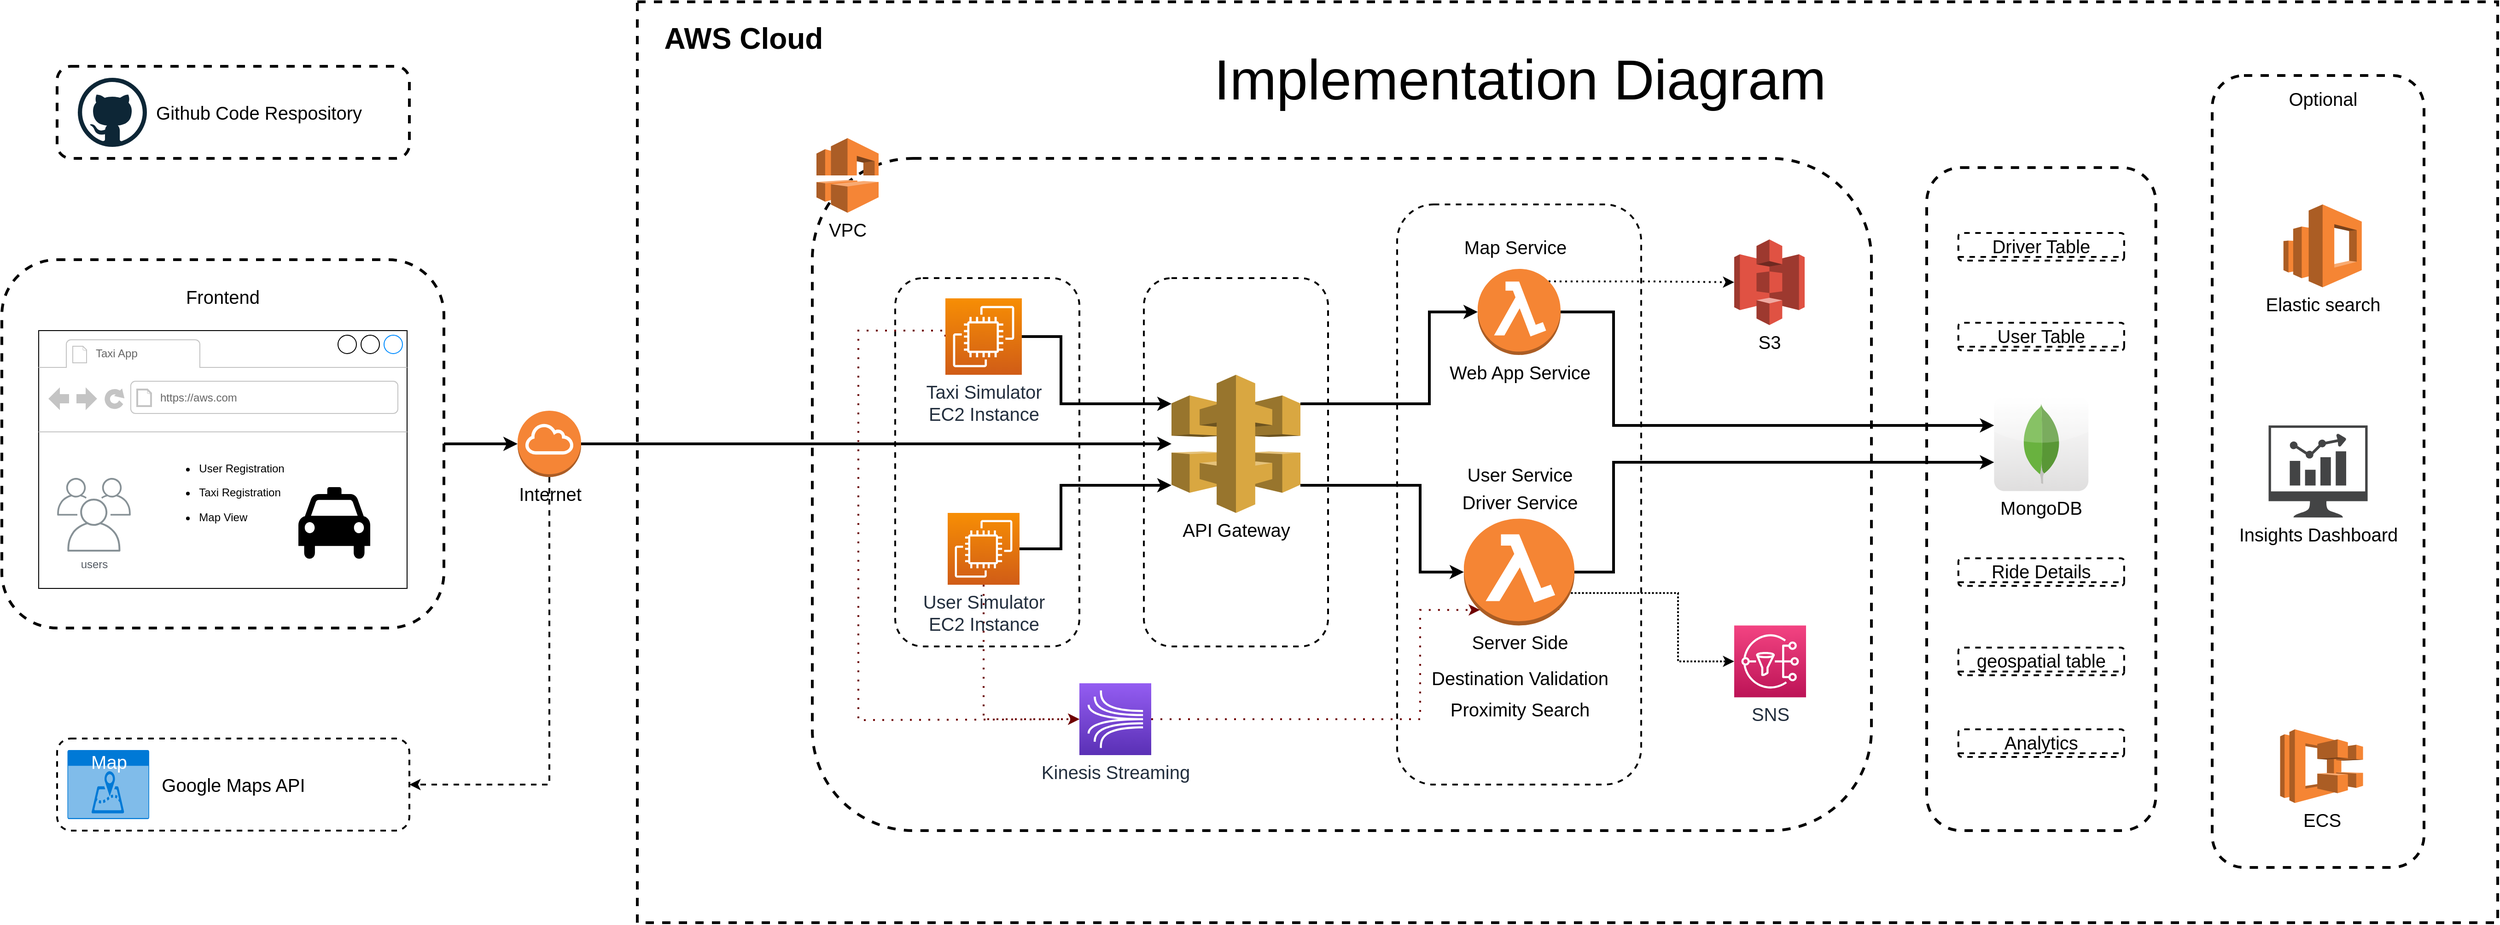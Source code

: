 <mxfile version="14.9.6" type="device"><diagram id="Hd5JqzTMImGzRNqp7jHf" name="Page-1"><mxGraphModel dx="2980" dy="1302" grid="1" gridSize="10" guides="1" tooltips="1" connect="1" arrows="1" fold="1" page="1" pageScale="1" pageWidth="4681" pageHeight="3300" math="0" shadow="0"><root><mxCell id="0"/><mxCell id="1" parent="0"/><mxCell id="UYJP8w4q7nqs6N_vbNgp-49" value="" style="rounded=0;whiteSpace=wrap;html=1;dashed=1;fontSize=20;strokeColor=#000000;strokeWidth=3;fillColor=#ffffff;" parent="1" vertex="1"><mxGeometry x="740" y="160" width="2020" height="1000" as="geometry"/></mxCell><mxCell id="UYJP8w4q7nqs6N_vbNgp-28" value="" style="rounded=1;whiteSpace=wrap;html=1;dashed=1;fontSize=20;strokeWidth=3;" parent="1" vertex="1"><mxGeometry x="930" y="330" width="1150" height="730" as="geometry"/></mxCell><mxCell id="ry8BReEHiPAasKYLRgeb-73" value="" style="rounded=1;whiteSpace=wrap;html=1;dashed=1;fontSize=20;strokeColor=#000000;strokeWidth=2;fillColor=#ffffff;" parent="1" vertex="1"><mxGeometry x="1565" y="380" width="265" height="630" as="geometry"/></mxCell><mxCell id="ry8BReEHiPAasKYLRgeb-71" value="" style="rounded=1;whiteSpace=wrap;html=1;fontSize=20;strokeColor=#000000;strokeWidth=2;fillColor=#ffffff;dashed=1;" parent="1" vertex="1"><mxGeometry x="1020" y="460" width="200" height="400" as="geometry"/></mxCell><mxCell id="ry8BReEHiPAasKYLRgeb-70" value="" style="rounded=1;whiteSpace=wrap;html=1;dashed=1;fontSize=20;strokeColor=#000000;strokeWidth=2;fillColor=#ffffff;" parent="1" vertex="1"><mxGeometry x="1290" y="460" width="200" height="400" as="geometry"/></mxCell><mxCell id="ry8BReEHiPAasKYLRgeb-33" style="edgeStyle=orthogonalEdgeStyle;rounded=0;orthogonalLoop=1;jettySize=auto;html=1;exitX=0.855;exitY=0.855;exitDx=0;exitDy=0;exitPerimeter=0;entryX=0;entryY=0.5;entryDx=0;entryDy=0;entryPerimeter=0;fontSize=20;strokeWidth=2;dashed=1;dashPattern=1 1;" parent="1" source="UYJP8w4q7nqs6N_vbNgp-7" target="UYJP8w4q7nqs6N_vbNgp-60" edge="1"><mxGeometry relative="1" as="geometry"><Array as="points"><mxPoint x="1870" y="802"/><mxPoint x="1870" y="876"/></Array></mxGeometry></mxCell><mxCell id="UYJP8w4q7nqs6N_vbNgp-7" value="&lt;font style=&quot;font-size: 20px;&quot;&gt;Server Side&lt;/font&gt;" style="outlineConnect=0;dashed=0;verticalLabelPosition=bottom;verticalAlign=top;align=center;html=1;shape=mxgraph.aws3.lambda_function;fillColor=#F58534;gradientColor=none;fontSize=20;" parent="1" vertex="1"><mxGeometry x="1637.5" y="721.2" width="120" height="116" as="geometry"/></mxCell><mxCell id="UYJP8w4q7nqs6N_vbNgp-50" style="edgeStyle=orthogonalEdgeStyle;rounded=0;orthogonalLoop=1;jettySize=auto;html=1;exitX=1;exitY=0.5;exitDx=0;exitDy=0;fontSize=12;strokeWidth=3;" parent="1" source="UYJP8w4q7nqs6N_vbNgp-26" target="UYJP8w4q7nqs6N_vbNgp-47" edge="1"><mxGeometry relative="1" as="geometry"/></mxCell><mxCell id="UYJP8w4q7nqs6N_vbNgp-30" value="Driver Service" style="text;html=1;align=center;verticalAlign=middle;resizable=0;points=[];autosize=1;strokeColor=none;fontSize=20;" parent="1" vertex="1"><mxGeometry x="1627.5" y="688" width="140" height="30" as="geometry"/></mxCell><mxCell id="UYJP8w4q7nqs6N_vbNgp-31" value="Map Service" style="text;html=1;align=center;verticalAlign=middle;resizable=0;points=[];autosize=1;strokeColor=none;fontSize=20;" parent="1" vertex="1"><mxGeometry x="1627.5" y="411" width="130" height="30" as="geometry"/></mxCell><mxCell id="UYJP8w4q7nqs6N_vbNgp-32" value="User Service" style="text;html=1;align=center;verticalAlign=middle;resizable=0;points=[];autosize=1;strokeColor=none;fontSize=20;" parent="1" vertex="1"><mxGeometry x="1632.5" y="658" width="130" height="30" as="geometry"/></mxCell><mxCell id="UYJP8w4q7nqs6N_vbNgp-45" style="edgeStyle=orthogonalEdgeStyle;rounded=0;orthogonalLoop=1;jettySize=auto;html=1;fontSize=20;strokeWidth=3;entryX=0;entryY=0.5;entryDx=0;entryDy=0;entryPerimeter=0;exitX=1;exitY=0.8;exitDx=0;exitDy=0;exitPerimeter=0;" parent="1" source="UYJP8w4q7nqs6N_vbNgp-35" target="UYJP8w4q7nqs6N_vbNgp-7" edge="1"><mxGeometry relative="1" as="geometry"><Array as="points"><mxPoint x="1590" y="685"/><mxPoint x="1590" y="779"/></Array><mxPoint x="1735" y="640" as="targetPoint"/></mxGeometry></mxCell><mxCell id="bcoqnhIMcq_wjW8kdsz5-9" style="edgeStyle=orthogonalEdgeStyle;rounded=0;orthogonalLoop=1;jettySize=auto;html=1;exitX=1;exitY=0.21;exitDx=0;exitDy=0;exitPerimeter=0;entryX=0;entryY=0.5;entryDx=0;entryDy=0;entryPerimeter=0;fontSize=20;strokeWidth=3;" parent="1" source="UYJP8w4q7nqs6N_vbNgp-35" target="bcoqnhIMcq_wjW8kdsz5-12" edge="1"><mxGeometry relative="1" as="geometry"><mxPoint x="1790" y="419" as="targetPoint"/><Array as="points"><mxPoint x="1600" y="597"/><mxPoint x="1600" y="497"/></Array></mxGeometry></mxCell><mxCell id="UYJP8w4q7nqs6N_vbNgp-35" value="API Gateway" style="outlineConnect=0;dashed=0;verticalLabelPosition=bottom;verticalAlign=top;align=center;html=1;shape=mxgraph.aws3.api_gateway;fillColor=#D9A741;gradientColor=none;rounded=1;fontSize=20;strokeColor=#000000;strokeWidth=3;" parent="1" vertex="1"><mxGeometry x="1320" y="565" width="140" height="150" as="geometry"/></mxCell><mxCell id="UYJP8w4q7nqs6N_vbNgp-39" value="" style="group;fontSize=20;" parent="1" vertex="1" connectable="0"><mxGeometry x="110" y="230" width="382.5" height="100" as="geometry"/></mxCell><mxCell id="UYJP8w4q7nqs6N_vbNgp-37" value="&amp;nbsp; &amp;nbsp; &amp;nbsp; &amp;nbsp; &amp;nbsp; Github Code Respository" style="rounded=1;whiteSpace=wrap;html=1;dashed=1;fontSize=20;strokeColor=#000000;strokeWidth=3;fillColor=#ffffff;" parent="UYJP8w4q7nqs6N_vbNgp-39" vertex="1"><mxGeometry width="382.5" height="100" as="geometry"/></mxCell><mxCell id="UYJP8w4q7nqs6N_vbNgp-38" value="" style="dashed=0;outlineConnect=0;html=1;align=center;labelPosition=center;verticalLabelPosition=bottom;verticalAlign=top;shape=mxgraph.weblogos.github;rounded=1;fontSize=20;strokeColor=#000000;strokeWidth=3;fillColor=#ffffff;" parent="UYJP8w4q7nqs6N_vbNgp-39" vertex="1"><mxGeometry x="22.5" y="12.5" width="75" height="75" as="geometry"/></mxCell><mxCell id="UYJP8w4q7nqs6N_vbNgp-44" style="edgeStyle=orthogonalEdgeStyle;rounded=0;orthogonalLoop=1;jettySize=auto;html=1;exitX=1;exitY=0.5;exitDx=0;exitDy=0;exitPerimeter=0;entryX=0;entryY=0.8;entryDx=0;entryDy=0;entryPerimeter=0;fontSize=20;strokeWidth=3;" parent="1" source="UYJP8w4q7nqs6N_vbNgp-41" target="UYJP8w4q7nqs6N_vbNgp-35" edge="1"><mxGeometry relative="1" as="geometry"><Array as="points"><mxPoint x="1200" y="754"/><mxPoint x="1200" y="685"/></Array></mxGeometry></mxCell><mxCell id="UYJP8w4q7nqs6N_vbNgp-104" style="edgeStyle=orthogonalEdgeStyle;rounded=0;jumpStyle=arc;orthogonalLoop=1;jettySize=auto;html=1;exitX=0.5;exitY=1;exitDx=0;exitDy=0;exitPerimeter=0;fontSize=20;strokeWidth=2;dashed=1;dashPattern=1 4;entryX=0;entryY=0.5;entryDx=0;entryDy=0;entryPerimeter=0;fillColor=#a20025;strokeColor=#6F0000;" parent="1" source="UYJP8w4q7nqs6N_vbNgp-41" target="UYJP8w4q7nqs6N_vbNgp-102" edge="1"><mxGeometry relative="1" as="geometry"><Array as="points"><mxPoint x="1116" y="939"/></Array><mxPoint x="1116" y="895" as="targetPoint"/></mxGeometry></mxCell><mxCell id="UYJP8w4q7nqs6N_vbNgp-43" style="edgeStyle=orthogonalEdgeStyle;rounded=0;orthogonalLoop=1;jettySize=auto;html=1;exitX=1;exitY=0.5;exitDx=0;exitDy=0;exitPerimeter=0;fontSize=20;strokeWidth=3;entryX=0;entryY=0.21;entryDx=0;entryDy=0;entryPerimeter=0;" parent="1" source="UYJP8w4q7nqs6N_vbNgp-42" target="UYJP8w4q7nqs6N_vbNgp-35" edge="1"><mxGeometry relative="1" as="geometry"><Array as="points"><mxPoint x="1200" y="524"/><mxPoint x="1200" y="597"/></Array></mxGeometry></mxCell><mxCell id="UYJP8w4q7nqs6N_vbNgp-103" style="edgeStyle=orthogonalEdgeStyle;rounded=0;orthogonalLoop=1;jettySize=auto;html=1;exitX=0;exitY=0.5;exitDx=0;exitDy=0;exitPerimeter=0;entryX=0;entryY=0.5;entryDx=0;entryDy=0;entryPerimeter=0;fontSize=20;strokeWidth=2;jumpStyle=arc;dashed=1;dashPattern=1 4;jumpSize=6;fillColor=#a20025;strokeColor=#6F0000;" parent="1" source="UYJP8w4q7nqs6N_vbNgp-42" target="UYJP8w4q7nqs6N_vbNgp-102" edge="1"><mxGeometry relative="1" as="geometry"><Array as="points"><mxPoint x="1075" y="517"/><mxPoint x="980" y="517"/><mxPoint x="980" y="940"/><mxPoint x="1116" y="940"/></Array><mxPoint x="1077" y="934" as="targetPoint"/></mxGeometry></mxCell><mxCell id="UYJP8w4q7nqs6N_vbNgp-42" value="&lt;font style=&quot;font-size: 20px&quot;&gt;Taxi Simulator&lt;br&gt;EC2 Instance&lt;/font&gt;" style="points=[[0,0,0],[0.25,0,0],[0.5,0,0],[0.75,0,0],[1,0,0],[0,1,0],[0.25,1,0],[0.5,1,0],[0.75,1,0],[1,1,0],[0,0.25,0],[0,0.5,0],[0,0.75,0],[1,0.25,0],[1,0.5,0],[1,0.75,0]];outlineConnect=0;fontColor=#232F3E;gradientColor=#F78E04;gradientDirection=north;fillColor=#D05C17;strokeColor=#ffffff;dashed=0;verticalLabelPosition=bottom;verticalAlign=top;align=center;html=1;fontSize=20;fontStyle=0;aspect=fixed;shape=mxgraph.aws4.resourceIcon;resIcon=mxgraph.aws4.ec2;rounded=1;" parent="1" vertex="1"><mxGeometry x="1074.5" y="482" width="83" height="83" as="geometry"/></mxCell><mxCell id="UYJP8w4q7nqs6N_vbNgp-112" style="edgeStyle=orthogonalEdgeStyle;rounded=0;jumpStyle=arc;orthogonalLoop=1;jettySize=auto;html=1;exitX=0.5;exitY=1;exitDx=0;exitDy=0;exitPerimeter=0;fontSize=12;strokeWidth=2;entryX=1;entryY=0.5;entryDx=0;entryDy=0;dashed=1;" parent="1" source="UYJP8w4q7nqs6N_vbNgp-47" target="UYJP8w4q7nqs6N_vbNgp-113" edge="1"><mxGeometry relative="1" as="geometry"><mxPoint x="644" y="1030" as="targetPoint"/></mxGeometry></mxCell><mxCell id="UYJP8w4q7nqs6N_vbNgp-47" value="Internet" style="outlineConnect=0;dashed=0;verticalLabelPosition=bottom;verticalAlign=top;align=center;html=1;shape=mxgraph.aws3.internet_gateway;fillColor=#F58536;gradientColor=none;rounded=1;fontSize=20;strokeColor=#000000;strokeWidth=3;" parent="1" vertex="1"><mxGeometry x="610" y="604" width="69" height="72" as="geometry"/></mxCell><mxCell id="UYJP8w4q7nqs6N_vbNgp-48" value="VPC" style="outlineConnect=0;dashed=0;verticalLabelPosition=bottom;verticalAlign=top;align=center;html=1;shape=mxgraph.aws3.vpc;fillColor=#F58536;gradientColor=none;rounded=1;fontSize=20;strokeColor=#000000;strokeWidth=3;" parent="1" vertex="1"><mxGeometry x="934.5" y="308" width="67.5" height="81" as="geometry"/></mxCell><mxCell id="UYJP8w4q7nqs6N_vbNgp-59" value="AWS Cloud" style="text;html=1;align=center;verticalAlign=middle;resizable=0;points=[];autosize=1;strokeColor=none;fontSize=32;fontStyle=1" parent="1" vertex="1"><mxGeometry x="760" y="180" width="190" height="40" as="geometry"/></mxCell><mxCell id="UYJP8w4q7nqs6N_vbNgp-60" value="SNS" style="points=[[0,0,0],[0.25,0,0],[0.5,0,0],[0.75,0,0],[1,0,0],[0,1,0],[0.25,1,0],[0.5,1,0],[0.75,1,0],[1,1,0],[0,0.25,0],[0,0.5,0],[0,0.75,0],[1,0.25,0],[1,0.5,0],[1,0.75,0]];outlineConnect=0;fontColor=#232F3E;gradientColor=#F34482;gradientDirection=north;fillColor=#BC1356;strokeColor=#ffffff;dashed=0;verticalLabelPosition=bottom;verticalAlign=top;align=center;html=1;fontSize=20;fontStyle=0;aspect=fixed;shape=mxgraph.aws4.resourceIcon;resIcon=mxgraph.aws4.sns;rounded=1;" parent="1" vertex="1"><mxGeometry x="1931" y="837.2" width="78" height="78" as="geometry"/></mxCell><mxCell id="UYJP8w4q7nqs6N_vbNgp-100" value="" style="group;fontSize=12;" parent="1" vertex="1" connectable="0"><mxGeometry x="50" y="440" width="480" height="400" as="geometry"/></mxCell><mxCell id="UYJP8w4q7nqs6N_vbNgp-26" value="" style="rounded=1;whiteSpace=wrap;html=1;dashed=1;strokeWidth=3;fontSize=12;" parent="UYJP8w4q7nqs6N_vbNgp-100" vertex="1"><mxGeometry width="480" height="400" as="geometry"/></mxCell><mxCell id="UYJP8w4q7nqs6N_vbNgp-20" value="&lt;div style=&quot;text-align: justify; font-size: 12px;&quot;&gt;&lt;br style=&quot;font-size: 12px;&quot;&gt;&lt;br style=&quot;font-size: 12px;&quot;&gt;&lt;br style=&quot;font-size: 12px;&quot;&gt;&lt;div style=&quot;font-size: 12px;&quot;&gt;&lt;span style=&quot;font-size: 12px;&quot;&gt;&lt;br style=&quot;font-size: 12px;&quot;&gt;&lt;/span&gt;&lt;/div&gt;&lt;span style=&quot;font-size: 12px;&quot;&gt;&lt;br style=&quot;font-size: 12px;&quot;&gt;&lt;/span&gt;&lt;ul style=&quot;font-size: 12px;&quot;&gt;&lt;li style=&quot;font-size: 12px;&quot;&gt;&lt;span style=&quot;font-size: 12px;&quot;&gt;User Registration&lt;/span&gt;&lt;br style=&quot;font-size: 12px;&quot;&gt;&lt;/li&gt;&lt;/ul&gt;&lt;ul style=&quot;font-size: 12px;&quot;&gt;&lt;li style=&quot;font-size: 12px;&quot;&gt;Taxi Registration&lt;/li&gt;&lt;/ul&gt;&lt;ul style=&quot;font-size: 12px;&quot;&gt;&lt;li style=&quot;font-size: 12px;&quot;&gt;Map View&lt;/li&gt;&lt;/ul&gt;&lt;/div&gt;" style="strokeWidth=1;shadow=0;dashed=0;align=center;html=1;shape=mxgraph.mockup.containers.browserWindow;rSize=0;strokeColor2=#008cff;strokeColor3=#c4c4c4;mainText=,;recursiveResize=0;fontSize=12;" parent="UYJP8w4q7nqs6N_vbNgp-100" vertex="1"><mxGeometry x="40" y="77" width="400" height="280" as="geometry"/></mxCell><mxCell id="UYJP8w4q7nqs6N_vbNgp-21" value="&lt;font style=&quot;font-size: 12px;&quot;&gt;Taxi App&lt;/font&gt;" style="strokeWidth=1;shadow=0;dashed=0;align=center;html=1;shape=mxgraph.mockup.containers.anchor;fontSize=12;fontColor=#666666;align=left;" parent="UYJP8w4q7nqs6N_vbNgp-20" vertex="1"><mxGeometry x="60" y="12" width="110" height="26" as="geometry"/></mxCell><mxCell id="UYJP8w4q7nqs6N_vbNgp-22" value="&lt;font style=&quot;font-size: 12px;&quot;&gt;https://aws.com&lt;/font&gt;" style="strokeWidth=1;shadow=0;dashed=0;align=center;html=1;shape=mxgraph.mockup.containers.anchor;rSize=0;fontSize=12;fontColor=#666666;align=left;" parent="UYJP8w4q7nqs6N_vbNgp-20" vertex="1"><mxGeometry x="130" y="60" width="250" height="26" as="geometry"/></mxCell><mxCell id="UYJP8w4q7nqs6N_vbNgp-110" value="users" style="outlineConnect=0;gradientColor=none;fontColor=#545B64;strokeColor=none;fillColor=#879196;dashed=0;verticalLabelPosition=bottom;verticalAlign=top;align=center;html=1;fontSize=12;fontStyle=0;aspect=fixed;shape=mxgraph.aws4.illustration_users;pointerEvents=1;rounded=1;" parent="UYJP8w4q7nqs6N_vbNgp-20" vertex="1"><mxGeometry x="20" y="160" width="80" height="80" as="geometry"/></mxCell><mxCell id="UYJP8w4q7nqs6N_vbNgp-111" value="" style="shape=mxgraph.signs.transportation.taxi;html=1;pointerEvents=1;fillColor=#000000;strokeColor=none;verticalLabelPosition=bottom;verticalAlign=top;align=center;rounded=1;dashed=1;fontSize=12;" parent="UYJP8w4q7nqs6N_vbNgp-20" vertex="1"><mxGeometry x="282" y="170" width="78" height="80" as="geometry"/></mxCell><mxCell id="UYJP8w4q7nqs6N_vbNgp-27" value="Frontend" style="text;html=1;strokeColor=none;fillColor=none;align=center;verticalAlign=middle;whiteSpace=wrap;rounded=0;dashed=1;fontSize=20;" parent="UYJP8w4q7nqs6N_vbNgp-100" vertex="1"><mxGeometry x="210" y="30" width="60" height="20" as="geometry"/></mxCell><mxCell id="UYJP8w4q7nqs6N_vbNgp-105" style="edgeStyle=orthogonalEdgeStyle;rounded=0;jumpStyle=arc;orthogonalLoop=1;jettySize=auto;html=1;entryX=0.145;entryY=0.855;entryDx=0;entryDy=0;entryPerimeter=0;dashed=1;dashPattern=1 4;fontSize=20;strokeWidth=2;exitX=1;exitY=0.5;exitDx=0;exitDy=0;exitPerimeter=0;fillColor=#a20025;strokeColor=#6F0000;" parent="1" source="UYJP8w4q7nqs6N_vbNgp-102" target="UYJP8w4q7nqs6N_vbNgp-7" edge="1"><mxGeometry relative="1" as="geometry"><Array as="points"><mxPoint x="1590" y="939"/><mxPoint x="1590" y="820"/></Array></mxGeometry></mxCell><mxCell id="UYJP8w4q7nqs6N_vbNgp-102" value="Kinesis Streaming" style="points=[[0,0,0],[0.25,0,0],[0.5,0,0],[0.75,0,0],[1,0,0],[0,1,0],[0.25,1,0],[0.5,1,0],[0.75,1,0],[1,1,0],[0,0.25,0],[0,0.5,0],[0,0.75,0],[1,0.25,0],[1,0.5,0],[1,0.75,0]];outlineConnect=0;fontColor=#232F3E;gradientColor=#945DF2;gradientDirection=north;fillColor=#5A30B5;strokeColor=#ffffff;dashed=0;verticalLabelPosition=bottom;verticalAlign=top;align=center;html=1;fontSize=20;fontStyle=0;aspect=fixed;shape=mxgraph.aws4.resourceIcon;resIcon=mxgraph.aws4.kinesis;rounded=1;" parent="1" vertex="1"><mxGeometry x="1220" y="900" width="78" height="78" as="geometry"/></mxCell><mxCell id="UYJP8w4q7nqs6N_vbNgp-115" value="Implementation Diagram" style="text;html=1;align=center;verticalAlign=middle;resizable=0;points=[];autosize=1;strokeColor=none;fontSize=61;" parent="1" vertex="1"><mxGeometry x="1357.5" y="205" width="680" height="80" as="geometry"/></mxCell><mxCell id="bcoqnhIMcq_wjW8kdsz5-6" value="S3" style="outlineConnect=0;dashed=0;verticalLabelPosition=bottom;verticalAlign=top;align=center;html=1;shape=mxgraph.aws3.s3;fillColor=#E05243;gradientColor=none;fontSize=20;" parent="1" vertex="1"><mxGeometry x="1931" y="418" width="76.5" height="93" as="geometry"/></mxCell><mxCell id="ry8BReEHiPAasKYLRgeb-92" style="edgeStyle=orthogonalEdgeStyle;rounded=0;orthogonalLoop=1;jettySize=auto;html=1;exitX=0.855;exitY=0.145;exitDx=0;exitDy=0;exitPerimeter=0;dashed=1;dashPattern=1 2;fontSize=20;strokeWidth=2;" parent="1" source="bcoqnhIMcq_wjW8kdsz5-12" target="bcoqnhIMcq_wjW8kdsz5-6" edge="1"><mxGeometry relative="1" as="geometry"/></mxCell><mxCell id="bcoqnhIMcq_wjW8kdsz5-12" value="&lt;font style=&quot;font-size: 20px&quot;&gt;Web App Service&lt;/font&gt;" style="outlineConnect=0;dashed=0;verticalLabelPosition=bottom;verticalAlign=top;align=center;html=1;shape=mxgraph.aws3.lambda_function;fillColor=#F58534;gradientColor=none;fontSize=20;" parent="1" vertex="1"><mxGeometry x="1652.5" y="450" width="90" height="93.5" as="geometry"/></mxCell><mxCell id="UYJP8w4q7nqs6N_vbNgp-41" value="&lt;font style=&quot;font-size: 20px&quot;&gt;User Simulator&lt;br&gt;EC2 Instance&lt;/font&gt;" style="points=[[0,0,0],[0.25,0,0],[0.5,0,0],[0.75,0,0],[1,0,0],[0,1,0],[0.25,1,0],[0.5,1,0],[0.75,1,0],[1,1,0],[0,0.25,0],[0,0.5,0],[0,0.75,0],[1,0.25,0],[1,0.5,0],[1,0.75,0]];outlineConnect=0;fontColor=#232F3E;gradientColor=#F78E04;gradientDirection=north;fillColor=#D05C17;strokeColor=#ffffff;dashed=0;verticalLabelPosition=bottom;verticalAlign=top;align=center;html=1;fontSize=20;fontStyle=0;aspect=fixed;shape=mxgraph.aws4.resourceIcon;resIcon=mxgraph.aws4.ec2;rounded=1;" parent="1" vertex="1"><mxGeometry x="1077" y="715" width="78" height="78" as="geometry"/></mxCell><mxCell id="bcoqnhIMcq_wjW8kdsz5-15" value="Destination Validation" style="text;html=1;align=center;verticalAlign=middle;resizable=0;points=[];autosize=1;strokeColor=none;fontSize=20;" parent="1" vertex="1"><mxGeometry x="1592.5" y="879" width="210" height="30" as="geometry"/></mxCell><mxCell id="bcoqnhIMcq_wjW8kdsz5-16" value="Proximity Search" style="text;html=1;align=center;verticalAlign=middle;resizable=0;points=[];autosize=1;strokeColor=none;fontSize=20;" parent="1" vertex="1"><mxGeometry x="1612.5" y="913" width="170" height="30" as="geometry"/></mxCell><mxCell id="UYJP8w4q7nqs6N_vbNgp-58" value="" style="rounded=1;whiteSpace=wrap;html=1;dashed=1;fontSize=20;strokeColor=#000000;strokeWidth=3;fillColor=#ffffff;" parent="1" vertex="1"><mxGeometry x="2450" y="240" width="230" height="860" as="geometry"/></mxCell><mxCell id="UYJP8w4q7nqs6N_vbNgp-57" value="Insights Dashboard" style="pointerEvents=1;shadow=0;dashed=0;html=1;strokeColor=none;fillColor=#434445;aspect=fixed;labelPosition=center;verticalLabelPosition=bottom;verticalAlign=top;align=center;outlineConnect=0;shape=mxgraph.vvd.nsx_dashboard;rounded=1;fontSize=20;" parent="1" vertex="1"><mxGeometry x="2511.24" y="620" width="107.53" height="100" as="geometry"/></mxCell><mxCell id="bcoqnhIMcq_wjW8kdsz5-19" value="ECS" style="outlineConnect=0;dashed=0;verticalLabelPosition=bottom;verticalAlign=top;align=center;html=1;shape=mxgraph.aws3.ecs;fillColor=#F58534;gradientColor=none;fontSize=20;" parent="1" vertex="1"><mxGeometry x="2523.78" y="950" width="90" height="80" as="geometry"/></mxCell><mxCell id="ry8BReEHiPAasKYLRgeb-32" style="edgeStyle=orthogonalEdgeStyle;rounded=0;orthogonalLoop=1;jettySize=auto;html=1;fontSize=20;strokeWidth=3;exitX=1;exitY=0.5;exitDx=0;exitDy=0;exitPerimeter=0;" parent="1" source="UYJP8w4q7nqs6N_vbNgp-47" target="UYJP8w4q7nqs6N_vbNgp-35" edge="1"><mxGeometry relative="1" as="geometry"><mxPoint x="873.25" y="640" as="sourcePoint"/></mxGeometry></mxCell><mxCell id="ry8BReEHiPAasKYLRgeb-6" value="" style="rounded=1;whiteSpace=wrap;html=1;dashed=1;fontSize=20;strokeWidth=3;" parent="1" vertex="1"><mxGeometry x="2140" y="340" width="248.8" height="720" as="geometry"/></mxCell><mxCell id="UYJP8w4q7nqs6N_vbNgp-61" value="Driver Table" style="swimlane;fontStyle=0;childLayout=stackLayout;horizontal=1;startSize=26;fillColor=none;horizontalStack=0;resizeParent=1;resizeParentMax=0;resizeLast=0;collapsible=1;marginBottom=0;rounded=1;dashed=1;fontSize=20;strokeColor=#000000;strokeWidth=2;" parent="1" vertex="1" collapsed="1"><mxGeometry x="2174.4" y="411" width="180" height="30" as="geometry"><mxRectangle x="2174.4" y="411" width="200" height="286" as="alternateBounds"/></mxGeometry></mxCell><mxCell id="UYJP8w4q7nqs6N_vbNgp-62" value="Taxi ID" style="text;strokeColor=none;fillColor=none;align=left;verticalAlign=top;spacingLeft=4;spacingRight=4;overflow=hidden;rotatable=0;points=[[0,0.5],[1,0.5]];portConstraint=eastwest;" parent="UYJP8w4q7nqs6N_vbNgp-61" vertex="1"><mxGeometry y="26" width="180" height="26" as="geometry"/></mxCell><mxCell id="UYJP8w4q7nqs6N_vbNgp-67" value="First Name" style="text;strokeColor=none;fillColor=none;align=left;verticalAlign=top;spacingLeft=4;spacingRight=4;overflow=hidden;rotatable=0;points=[[0,0.5],[1,0.5]];portConstraint=eastwest;" parent="UYJP8w4q7nqs6N_vbNgp-61" vertex="1"><mxGeometry y="52" width="180" height="26" as="geometry"/></mxCell><mxCell id="UYJP8w4q7nqs6N_vbNgp-68" value="Last Name" style="text;strokeColor=none;fillColor=none;align=left;verticalAlign=top;spacingLeft=4;spacingRight=4;overflow=hidden;rotatable=0;points=[[0,0.5],[1,0.5]];portConstraint=eastwest;" parent="UYJP8w4q7nqs6N_vbNgp-61" vertex="1"><mxGeometry y="78" width="180" height="26" as="geometry"/></mxCell><mxCell id="UYJP8w4q7nqs6N_vbNgp-73" value="Password" style="text;strokeColor=none;fillColor=none;align=left;verticalAlign=top;spacingLeft=4;spacingRight=4;overflow=hidden;rotatable=0;points=[[0,0.5],[1,0.5]];portConstraint=eastwest;" parent="UYJP8w4q7nqs6N_vbNgp-61" vertex="1"><mxGeometry y="104" width="180" height="26" as="geometry"/></mxCell><mxCell id="UYJP8w4q7nqs6N_vbNgp-71" value="Driver License No" style="text;strokeColor=none;fillColor=none;align=left;verticalAlign=top;spacingLeft=4;spacingRight=4;overflow=hidden;rotatable=0;points=[[0,0.5],[1,0.5]];portConstraint=eastwest;" parent="UYJP8w4q7nqs6N_vbNgp-61" vertex="1"><mxGeometry y="130" width="180" height="26" as="geometry"/></mxCell><mxCell id="UYJP8w4q7nqs6N_vbNgp-70" value="Car License No" style="text;strokeColor=none;fillColor=none;align=left;verticalAlign=top;spacingLeft=4;spacingRight=4;overflow=hidden;rotatable=0;points=[[0,0.5],[1,0.5]];portConstraint=eastwest;" parent="UYJP8w4q7nqs6N_vbNgp-61" vertex="1"><mxGeometry y="156" width="180" height="26" as="geometry"/></mxCell><mxCell id="UYJP8w4q7nqs6N_vbNgp-72" value="Car Type" style="text;strokeColor=none;fillColor=none;align=left;verticalAlign=top;spacingLeft=4;spacingRight=4;overflow=hidden;rotatable=0;points=[[0,0.5],[1,0.5]];portConstraint=eastwest;" parent="UYJP8w4q7nqs6N_vbNgp-61" vertex="1"><mxGeometry y="182" width="180" height="26" as="geometry"/></mxCell><mxCell id="UYJP8w4q7nqs6N_vbNgp-69" value="Base Location" style="text;strokeColor=none;fillColor=none;align=left;verticalAlign=top;spacingLeft=4;spacingRight=4;overflow=hidden;rotatable=0;points=[[0,0.5],[1,0.5]];portConstraint=eastwest;" parent="UYJP8w4q7nqs6N_vbNgp-61" vertex="1"><mxGeometry y="208" width="180" height="26" as="geometry"/></mxCell><mxCell id="UYJP8w4q7nqs6N_vbNgp-74" value="Shift Time" style="text;strokeColor=none;fillColor=none;align=left;verticalAlign=top;spacingLeft=4;spacingRight=4;overflow=hidden;rotatable=0;points=[[0,0.5],[1,0.5]];portConstraint=eastwest;" parent="UYJP8w4q7nqs6N_vbNgp-61" vertex="1"><mxGeometry y="234" width="180" height="26" as="geometry"/></mxCell><mxCell id="UYJP8w4q7nqs6N_vbNgp-75" value="Status" style="text;strokeColor=none;fillColor=none;align=left;verticalAlign=top;spacingLeft=4;spacingRight=4;overflow=hidden;rotatable=0;points=[[0,0.5],[1,0.5]];portConstraint=eastwest;" parent="UYJP8w4q7nqs6N_vbNgp-61" vertex="1"><mxGeometry y="260" width="180" height="26" as="geometry"/></mxCell><mxCell id="UYJP8w4q7nqs6N_vbNgp-76" value="User Table" style="swimlane;fontStyle=0;childLayout=stackLayout;horizontal=1;startSize=26;fillColor=none;horizontalStack=0;resizeParent=1;resizeParentMax=0;resizeLast=0;collapsible=1;marginBottom=0;rounded=1;dashed=1;fontSize=20;strokeColor=#000000;strokeWidth=2;" parent="1" vertex="1" collapsed="1"><mxGeometry x="2174.4" y="508.5" width="180" height="30" as="geometry"><mxRectangle x="2240" y="1350" width="160" height="208" as="alternateBounds"/></mxGeometry></mxCell><mxCell id="UYJP8w4q7nqs6N_vbNgp-77" value="User ID" style="text;strokeColor=none;fillColor=none;align=left;verticalAlign=top;spacingLeft=4;spacingRight=4;overflow=hidden;rotatable=0;points=[[0,0.5],[1,0.5]];portConstraint=eastwest;" parent="UYJP8w4q7nqs6N_vbNgp-76" vertex="1"><mxGeometry y="26" width="180" height="26" as="geometry"/></mxCell><mxCell id="UYJP8w4q7nqs6N_vbNgp-78" value="First Name" style="text;strokeColor=none;fillColor=none;align=left;verticalAlign=top;spacingLeft=4;spacingRight=4;overflow=hidden;rotatable=0;points=[[0,0.5],[1,0.5]];portConstraint=eastwest;" parent="UYJP8w4q7nqs6N_vbNgp-76" vertex="1"><mxGeometry y="52" width="180" height="26" as="geometry"/></mxCell><mxCell id="UYJP8w4q7nqs6N_vbNgp-79" value="Last Name" style="text;strokeColor=none;fillColor=none;align=left;verticalAlign=top;spacingLeft=4;spacingRight=4;overflow=hidden;rotatable=0;points=[[0,0.5],[1,0.5]];portConstraint=eastwest;" parent="UYJP8w4q7nqs6N_vbNgp-76" vertex="1"><mxGeometry y="78" width="180" height="26" as="geometry"/></mxCell><mxCell id="UYJP8w4q7nqs6N_vbNgp-80" value="Password" style="text;strokeColor=none;fillColor=none;align=left;verticalAlign=top;spacingLeft=4;spacingRight=4;overflow=hidden;rotatable=0;points=[[0,0.5],[1,0.5]];portConstraint=eastwest;" parent="UYJP8w4q7nqs6N_vbNgp-76" vertex="1"><mxGeometry y="104" width="180" height="26" as="geometry"/></mxCell><mxCell id="UYJP8w4q7nqs6N_vbNgp-81" value="Current Location" style="text;strokeColor=none;fillColor=none;align=left;verticalAlign=top;spacingLeft=4;spacingRight=4;overflow=hidden;rotatable=0;points=[[0,0.5],[1,0.5]];portConstraint=eastwest;" parent="UYJP8w4q7nqs6N_vbNgp-76" vertex="1"><mxGeometry y="130" width="180" height="26" as="geometry"/></mxCell><mxCell id="UYJP8w4q7nqs6N_vbNgp-82" value="Car License No" style="text;strokeColor=none;fillColor=none;align=left;verticalAlign=top;spacingLeft=4;spacingRight=4;overflow=hidden;rotatable=0;points=[[0,0.5],[1,0.5]];portConstraint=eastwest;" parent="UYJP8w4q7nqs6N_vbNgp-76" vertex="1"><mxGeometry y="156" width="180" height="26" as="geometry"/></mxCell><mxCell id="UYJP8w4q7nqs6N_vbNgp-86" value="Status" style="text;strokeColor=none;fillColor=none;align=left;verticalAlign=top;spacingLeft=4;spacingRight=4;overflow=hidden;rotatable=0;points=[[0,0.5],[1,0.5]];portConstraint=eastwest;" parent="UYJP8w4q7nqs6N_vbNgp-76" vertex="1"><mxGeometry y="182" width="180" height="26" as="geometry"/></mxCell><mxCell id="UYJP8w4q7nqs6N_vbNgp-87" value="Ride Details" style="swimlane;fontStyle=0;childLayout=stackLayout;horizontal=1;startSize=26;fillColor=none;horizontalStack=0;resizeParent=1;resizeParentMax=0;resizeLast=0;collapsible=1;marginBottom=0;rounded=1;dashed=1;fontSize=20;strokeColor=#000000;strokeWidth=2;" parent="1" vertex="1" collapsed="1"><mxGeometry x="2174.4" y="764.2" width="180" height="30" as="geometry"><mxRectangle x="3600" y="800" width="200" height="260" as="alternateBounds"/></mxGeometry></mxCell><mxCell id="UYJP8w4q7nqs6N_vbNgp-88" value="Booking ID" style="text;strokeColor=none;fillColor=none;align=left;verticalAlign=top;spacingLeft=4;spacingRight=4;overflow=hidden;rotatable=0;points=[[0,0.5],[1,0.5]];portConstraint=eastwest;" parent="UYJP8w4q7nqs6N_vbNgp-87" vertex="1"><mxGeometry y="26" width="180" height="26" as="geometry"/></mxCell><mxCell id="UYJP8w4q7nqs6N_vbNgp-89" value="Driver ID" style="text;strokeColor=none;fillColor=none;align=left;verticalAlign=top;spacingLeft=4;spacingRight=4;overflow=hidden;rotatable=0;points=[[0,0.5],[1,0.5]];portConstraint=eastwest;" parent="UYJP8w4q7nqs6N_vbNgp-87" vertex="1"><mxGeometry y="52" width="180" height="26" as="geometry"/></mxCell><mxCell id="UYJP8w4q7nqs6N_vbNgp-90" value="Passenger ID" style="text;strokeColor=none;fillColor=none;align=left;verticalAlign=top;spacingLeft=4;spacingRight=4;overflow=hidden;rotatable=0;points=[[0,0.5],[1,0.5]];portConstraint=eastwest;" parent="UYJP8w4q7nqs6N_vbNgp-87" vertex="1"><mxGeometry y="78" width="180" height="26" as="geometry"/></mxCell><mxCell id="UYJP8w4q7nqs6N_vbNgp-91" value="Booking Time" style="text;strokeColor=none;fillColor=none;align=left;verticalAlign=top;spacingLeft=4;spacingRight=4;overflow=hidden;rotatable=0;points=[[0,0.5],[1,0.5]];portConstraint=eastwest;" parent="UYJP8w4q7nqs6N_vbNgp-87" vertex="1"><mxGeometry y="104" width="180" height="26" as="geometry"/></mxCell><mxCell id="UYJP8w4q7nqs6N_vbNgp-92" value="Source Location" style="text;strokeColor=none;fillColor=none;align=left;verticalAlign=top;spacingLeft=4;spacingRight=4;overflow=hidden;rotatable=0;points=[[0,0.5],[1,0.5]];portConstraint=eastwest;" parent="UYJP8w4q7nqs6N_vbNgp-87" vertex="1"><mxGeometry y="130" width="180" height="26" as="geometry"/></mxCell><mxCell id="UYJP8w4q7nqs6N_vbNgp-93" value="Destination Location" style="text;strokeColor=none;fillColor=none;align=left;verticalAlign=top;spacingLeft=4;spacingRight=4;overflow=hidden;rotatable=0;points=[[0,0.5],[1,0.5]];portConstraint=eastwest;" parent="UYJP8w4q7nqs6N_vbNgp-87" vertex="1"><mxGeometry y="156" width="180" height="26" as="geometry"/></mxCell><mxCell id="UYJP8w4q7nqs6N_vbNgp-94" value="Taxi Type" style="text;strokeColor=none;fillColor=none;align=left;verticalAlign=top;spacingLeft=4;spacingRight=4;overflow=hidden;rotatable=0;points=[[0,0.5],[1,0.5]];portConstraint=eastwest;" parent="UYJP8w4q7nqs6N_vbNgp-87" vertex="1"><mxGeometry y="182" width="180" height="26" as="geometry"/></mxCell><mxCell id="UYJP8w4q7nqs6N_vbNgp-95" value="Ride Start Time" style="text;strokeColor=none;fillColor=none;align=left;verticalAlign=top;spacingLeft=4;spacingRight=4;overflow=hidden;rotatable=0;points=[[0,0.5],[1,0.5]];portConstraint=eastwest;" parent="UYJP8w4q7nqs6N_vbNgp-87" vertex="1"><mxGeometry y="208" width="180" height="26" as="geometry"/></mxCell><mxCell id="UYJP8w4q7nqs6N_vbNgp-96" value="OTP" style="text;strokeColor=none;fillColor=none;align=left;verticalAlign=top;spacingLeft=4;spacingRight=4;overflow=hidden;rotatable=0;points=[[0,0.5],[1,0.5]];portConstraint=eastwest;" parent="UYJP8w4q7nqs6N_vbNgp-87" vertex="1"><mxGeometry y="234" width="180" height="26" as="geometry"/></mxCell><mxCell id="ry8BReEHiPAasKYLRgeb-1" value="MongoDB" style="dashed=0;outlineConnect=0;html=1;align=center;labelPosition=center;verticalLabelPosition=bottom;verticalAlign=top;shape=mxgraph.webicons.mongodb;gradientColor=#DFDEDE;fontSize=20;" parent="1" vertex="1"><mxGeometry x="2213.2" y="588.8" width="102.4" height="102.4" as="geometry"/></mxCell><mxCell id="ry8BReEHiPAasKYLRgeb-2" value="geospatial table" style="swimlane;fontStyle=0;childLayout=stackLayout;horizontal=1;startSize=26;fillColor=none;horizontalStack=0;resizeParent=1;resizeParentMax=0;resizeLast=0;collapsible=1;marginBottom=0;rounded=1;dashed=1;fontSize=20;strokeColor=#000000;strokeWidth=2;" parent="1" vertex="1" collapsed="1"><mxGeometry x="2174.4" y="861.2" width="180" height="30" as="geometry"><mxRectangle x="1940" y="2010" width="200" height="104" as="alternateBounds"/></mxGeometry></mxCell><mxCell id="ry8BReEHiPAasKYLRgeb-3" value="Taxi ID" style="text;strokeColor=none;fillColor=none;align=left;verticalAlign=top;spacingLeft=4;spacingRight=4;overflow=hidden;rotatable=0;points=[[0,0.5],[1,0.5]];portConstraint=eastwest;" parent="ry8BReEHiPAasKYLRgeb-2" vertex="1"><mxGeometry y="26" width="180" height="26" as="geometry"/></mxCell><mxCell id="ry8BReEHiPAasKYLRgeb-4" value="Lattitude" style="text;strokeColor=none;fillColor=none;align=left;verticalAlign=top;spacingLeft=4;spacingRight=4;overflow=hidden;rotatable=0;points=[[0,0.5],[1,0.5]];portConstraint=eastwest;" parent="ry8BReEHiPAasKYLRgeb-2" vertex="1"><mxGeometry y="52" width="180" height="26" as="geometry"/></mxCell><mxCell id="ry8BReEHiPAasKYLRgeb-5" value="Longitude" style="text;strokeColor=none;fillColor=none;align=left;verticalAlign=top;spacingLeft=4;spacingRight=4;overflow=hidden;rotatable=0;points=[[0,0.5],[1,0.5]];portConstraint=eastwest;" parent="ry8BReEHiPAasKYLRgeb-2" vertex="1"><mxGeometry y="78" width="180" height="26" as="geometry"/></mxCell><mxCell id="ry8BReEHiPAasKYLRgeb-77" value="Analytics" style="swimlane;fontStyle=0;childLayout=stackLayout;horizontal=1;startSize=26;fillColor=none;horizontalStack=0;resizeParent=1;resizeParentMax=0;resizeLast=0;collapsible=1;marginBottom=0;rounded=1;dashed=1;fontSize=20;strokeColor=#000000;strokeWidth=2;" parent="1" vertex="1" collapsed="1"><mxGeometry x="2174.4" y="950" width="180" height="30" as="geometry"><mxRectangle x="3600" y="800" width="200" height="260" as="alternateBounds"/></mxGeometry></mxCell><mxCell id="ry8BReEHiPAasKYLRgeb-78" value="Booking ID" style="text;strokeColor=none;fillColor=none;align=left;verticalAlign=top;spacingLeft=4;spacingRight=4;overflow=hidden;rotatable=0;points=[[0,0.5],[1,0.5]];portConstraint=eastwest;" parent="ry8BReEHiPAasKYLRgeb-77" vertex="1"><mxGeometry y="26" width="180" height="26" as="geometry"/></mxCell><mxCell id="ry8BReEHiPAasKYLRgeb-79" value="Driver ID" style="text;strokeColor=none;fillColor=none;align=left;verticalAlign=top;spacingLeft=4;spacingRight=4;overflow=hidden;rotatable=0;points=[[0,0.5],[1,0.5]];portConstraint=eastwest;" parent="ry8BReEHiPAasKYLRgeb-77" vertex="1"><mxGeometry y="52" width="180" height="26" as="geometry"/></mxCell><mxCell id="ry8BReEHiPAasKYLRgeb-80" value="Passenger ID" style="text;strokeColor=none;fillColor=none;align=left;verticalAlign=top;spacingLeft=4;spacingRight=4;overflow=hidden;rotatable=0;points=[[0,0.5],[1,0.5]];portConstraint=eastwest;" parent="ry8BReEHiPAasKYLRgeb-77" vertex="1"><mxGeometry y="78" width="180" height="26" as="geometry"/></mxCell><mxCell id="ry8BReEHiPAasKYLRgeb-81" value="Booking Time" style="text;strokeColor=none;fillColor=none;align=left;verticalAlign=top;spacingLeft=4;spacingRight=4;overflow=hidden;rotatable=0;points=[[0,0.5],[1,0.5]];portConstraint=eastwest;" parent="ry8BReEHiPAasKYLRgeb-77" vertex="1"><mxGeometry y="104" width="180" height="26" as="geometry"/></mxCell><mxCell id="ry8BReEHiPAasKYLRgeb-82" value="Source Location" style="text;strokeColor=none;fillColor=none;align=left;verticalAlign=top;spacingLeft=4;spacingRight=4;overflow=hidden;rotatable=0;points=[[0,0.5],[1,0.5]];portConstraint=eastwest;" parent="ry8BReEHiPAasKYLRgeb-77" vertex="1"><mxGeometry y="130" width="180" height="26" as="geometry"/></mxCell><mxCell id="ry8BReEHiPAasKYLRgeb-83" value="Destination Location" style="text;strokeColor=none;fillColor=none;align=left;verticalAlign=top;spacingLeft=4;spacingRight=4;overflow=hidden;rotatable=0;points=[[0,0.5],[1,0.5]];portConstraint=eastwest;" parent="ry8BReEHiPAasKYLRgeb-77" vertex="1"><mxGeometry y="156" width="180" height="26" as="geometry"/></mxCell><mxCell id="ry8BReEHiPAasKYLRgeb-84" value="Taxi Type" style="text;strokeColor=none;fillColor=none;align=left;verticalAlign=top;spacingLeft=4;spacingRight=4;overflow=hidden;rotatable=0;points=[[0,0.5],[1,0.5]];portConstraint=eastwest;" parent="ry8BReEHiPAasKYLRgeb-77" vertex="1"><mxGeometry y="182" width="180" height="26" as="geometry"/></mxCell><mxCell id="ry8BReEHiPAasKYLRgeb-85" value="Ride Start Time" style="text;strokeColor=none;fillColor=none;align=left;verticalAlign=top;spacingLeft=4;spacingRight=4;overflow=hidden;rotatable=0;points=[[0,0.5],[1,0.5]];portConstraint=eastwest;" parent="ry8BReEHiPAasKYLRgeb-77" vertex="1"><mxGeometry y="208" width="180" height="26" as="geometry"/></mxCell><mxCell id="ry8BReEHiPAasKYLRgeb-86" value="OTP" style="text;strokeColor=none;fillColor=none;align=left;verticalAlign=top;spacingLeft=4;spacingRight=4;overflow=hidden;rotatable=0;points=[[0,0.5],[1,0.5]];portConstraint=eastwest;" parent="ry8BReEHiPAasKYLRgeb-77" vertex="1"><mxGeometry y="234" width="180" height="26" as="geometry"/></mxCell><mxCell id="ry8BReEHiPAasKYLRgeb-72" style="edgeStyle=orthogonalEdgeStyle;rounded=0;orthogonalLoop=1;jettySize=auto;html=1;exitX=1;exitY=0.5;exitDx=0;exitDy=0;exitPerimeter=0;fontSize=20;strokeWidth=3;" parent="1" source="bcoqnhIMcq_wjW8kdsz5-12" target="ry8BReEHiPAasKYLRgeb-1" edge="1"><mxGeometry relative="1" as="geometry"><Array as="points"><mxPoint x="1800" y="497"/><mxPoint x="1800" y="620"/></Array></mxGeometry></mxCell><mxCell id="UYJP8w4q7nqs6N_vbNgp-46" style="edgeStyle=orthogonalEdgeStyle;rounded=0;orthogonalLoop=1;jettySize=auto;html=1;exitX=1;exitY=0.5;exitDx=0;exitDy=0;exitPerimeter=0;fontSize=20;strokeWidth=3;" parent="1" source="UYJP8w4q7nqs6N_vbNgp-7" target="ry8BReEHiPAasKYLRgeb-1" edge="1"><mxGeometry relative="1" as="geometry"><Array as="points"><mxPoint x="1800" y="779"/><mxPoint x="1800" y="660"/></Array><mxPoint x="3080" y="470" as="targetPoint"/></mxGeometry></mxCell><mxCell id="ry8BReEHiPAasKYLRgeb-88" value="Optional" style="text;html=1;align=center;verticalAlign=middle;resizable=0;points=[];autosize=1;strokeColor=none;fontSize=20;" parent="1" vertex="1"><mxGeometry x="2524.89" y="250" width="90" height="30" as="geometry"/></mxCell><mxCell id="ry8BReEHiPAasKYLRgeb-91" value="Elastic search" style="outlineConnect=0;dashed=0;verticalLabelPosition=bottom;verticalAlign=top;align=center;html=1;shape=mxgraph.aws3.elasticsearch_service;fillColor=#F58534;gradientColor=none;rounded=1;fontSize=20;strokeColor=#000000;strokeWidth=3;" parent="1" vertex="1"><mxGeometry x="2527.39" y="380" width="85" height="90" as="geometry"/></mxCell><mxCell id="ry8BReEHiPAasKYLRgeb-93" value="" style="group" parent="1" vertex="1" connectable="0"><mxGeometry x="110" y="960" width="382.5" height="100" as="geometry"/></mxCell><mxCell id="UYJP8w4q7nqs6N_vbNgp-113" value="Google Maps API" style="rounded=1;whiteSpace=wrap;html=1;dashed=1;fontSize=20;strokeColor=#000000;strokeWidth=2;fillColor=#ffffff;" parent="ry8BReEHiPAasKYLRgeb-93" vertex="1"><mxGeometry width="382.5" height="100" as="geometry"/></mxCell><mxCell id="UYJP8w4q7nqs6N_vbNgp-14" value="Map" style="html=1;strokeColor=none;fillColor=#0079D6;labelPosition=center;verticalLabelPosition=middle;verticalAlign=top;align=center;fontSize=20;outlineConnect=0;spacingTop=-6;fontColor=#FFFFFF;shape=mxgraph.sitemap.map;" parent="ry8BReEHiPAasKYLRgeb-93" vertex="1"><mxGeometry x="11.25" y="12.5" width="88.75" height="75" as="geometry"/></mxCell></root></mxGraphModel></diagram></mxfile>